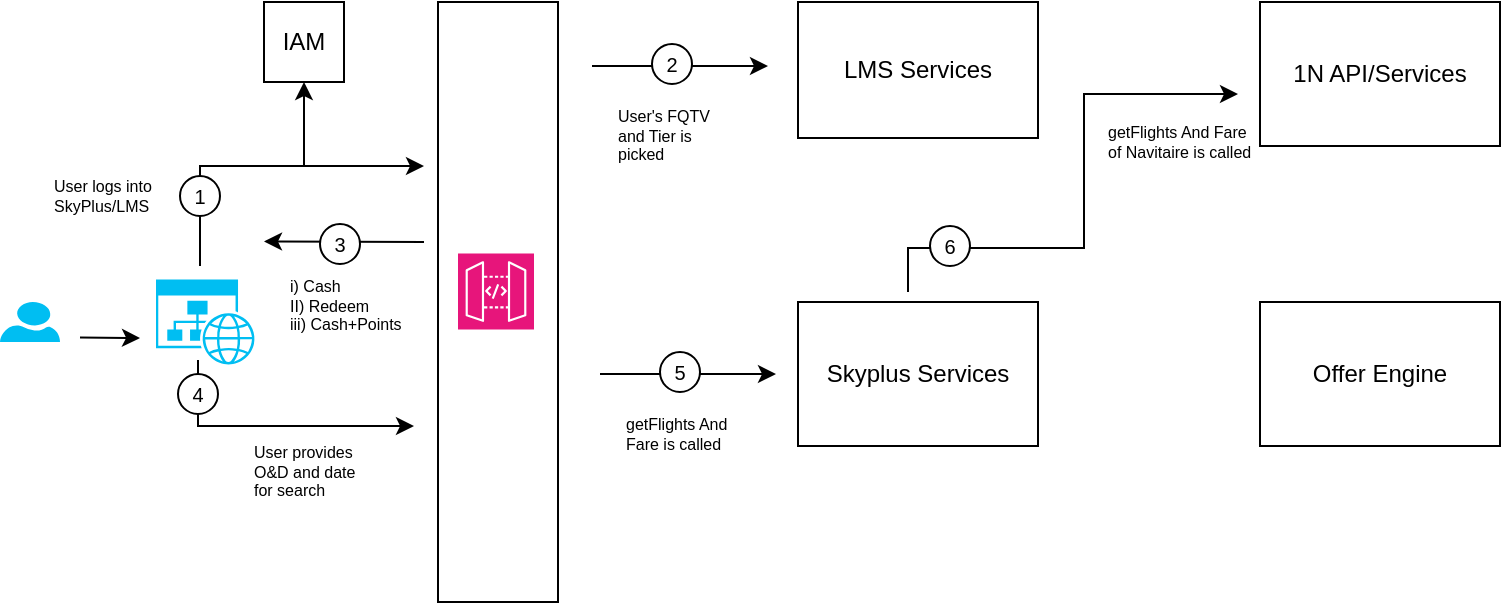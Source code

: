 <mxfile version="22.1.17" type="github">
  <diagram name="Page-1" id="OwfiVeOAE6O_KrkkMr-Q">
    <mxGraphModel dx="794" dy="454" grid="1" gridSize="11" guides="1" tooltips="1" connect="1" arrows="1" fold="1" page="1" pageScale="1" pageWidth="850" pageHeight="1100" math="0" shadow="0">
      <root>
        <mxCell id="0" />
        <mxCell id="1" parent="0" />
        <mxCell id="SMNPBds_AobCi2813BHv-42" value="" style="rounded=0;whiteSpace=wrap;html=1;" vertex="1" parent="1">
          <mxGeometry x="227" y="20" width="60" height="300" as="geometry" />
        </mxCell>
        <mxCell id="SMNPBds_AobCi2813BHv-37" value="" style="verticalLabelPosition=bottom;html=1;verticalAlign=top;align=center;strokeColor=none;fillColor=#00BEF2;shape=mxgraph.azure.user;" vertex="1" parent="1">
          <mxGeometry x="8" y="170" width="30" height="20" as="geometry" />
        </mxCell>
        <mxCell id="SMNPBds_AobCi2813BHv-39" value="" style="verticalLabelPosition=bottom;html=1;verticalAlign=top;align=center;strokeColor=none;fillColor=#00BEF2;shape=mxgraph.azure.website_generic;pointerEvents=1;" vertex="1" parent="1">
          <mxGeometry x="86" y="158.75" width="50" height="42.5" as="geometry" />
        </mxCell>
        <mxCell id="SMNPBds_AobCi2813BHv-41" value="" style="sketch=0;points=[[0,0,0],[0.25,0,0],[0.5,0,0],[0.75,0,0],[1,0,0],[0,1,0],[0.25,1,0],[0.5,1,0],[0.75,1,0],[1,1,0],[0,0.25,0],[0,0.5,0],[0,0.75,0],[1,0.25,0],[1,0.5,0],[1,0.75,0]];outlineConnect=0;fontColor=#232F3E;fillColor=#E7157B;strokeColor=#ffffff;dashed=0;verticalLabelPosition=bottom;verticalAlign=top;align=center;html=1;fontSize=12;fontStyle=0;aspect=fixed;shape=mxgraph.aws4.resourceIcon;resIcon=mxgraph.aws4.api_gateway;" vertex="1" parent="1">
          <mxGeometry x="237" y="145.75" width="38" height="38" as="geometry" />
        </mxCell>
        <mxCell id="SMNPBds_AobCi2813BHv-43" value="" style="endArrow=classic;html=1;rounded=0;" edge="1" parent="1">
          <mxGeometry width="50" height="50" relative="1" as="geometry">
            <mxPoint x="48" y="187.75" as="sourcePoint" />
            <mxPoint x="78" y="188" as="targetPoint" />
          </mxGeometry>
        </mxCell>
        <mxCell id="SMNPBds_AobCi2813BHv-44" value="" style="endArrow=classic;html=1;rounded=0;" edge="1" parent="1">
          <mxGeometry width="50" height="50" relative="1" as="geometry">
            <mxPoint x="108" y="152" as="sourcePoint" />
            <mxPoint x="220" y="102" as="targetPoint" />
            <Array as="points">
              <mxPoint x="108" y="102" />
            </Array>
          </mxGeometry>
        </mxCell>
        <mxCell id="SMNPBds_AobCi2813BHv-45" value="i) Cash&lt;br&gt;II) Redeem&lt;br&gt;iii) Cash+Points" style="text;html=1;strokeColor=none;fillColor=none;align=left;verticalAlign=top;whiteSpace=wrap;rounded=0;fontSize=8;" vertex="1" parent="1">
          <mxGeometry x="150.5" y="151" width="58.5" height="47" as="geometry" />
        </mxCell>
        <mxCell id="SMNPBds_AobCi2813BHv-48" value="IAM" style="rounded=0;whiteSpace=wrap;html=1;" vertex="1" parent="1">
          <mxGeometry x="140" y="20" width="40" height="40" as="geometry" />
        </mxCell>
        <mxCell id="SMNPBds_AobCi2813BHv-49" value="" style="endArrow=classic;html=1;rounded=0;entryX=0.5;entryY=1;entryDx=0;entryDy=0;" edge="1" parent="1" target="SMNPBds_AobCi2813BHv-48">
          <mxGeometry width="50" height="50" relative="1" as="geometry">
            <mxPoint x="160" y="102" as="sourcePoint" />
            <mxPoint x="200" y="52" as="targetPoint" />
          </mxGeometry>
        </mxCell>
        <mxCell id="SMNPBds_AobCi2813BHv-50" value="" style="endArrow=classic;html=1;rounded=0;" edge="1" parent="1">
          <mxGeometry width="50" height="50" relative="1" as="geometry">
            <mxPoint x="220" y="140" as="sourcePoint" />
            <mxPoint x="140" y="139.75" as="targetPoint" />
          </mxGeometry>
        </mxCell>
        <mxCell id="SMNPBds_AobCi2813BHv-52" value="" style="ellipse;whiteSpace=wrap;html=1;aspect=fixed;" vertex="1" parent="1">
          <mxGeometry x="168" y="131" width="20" height="20" as="geometry" />
        </mxCell>
        <mxCell id="SMNPBds_AobCi2813BHv-53" value="&lt;font style=&quot;font-size: 10px;&quot;&gt;3&lt;/font&gt;" style="text;html=1;strokeColor=none;fillColor=none;align=center;verticalAlign=middle;whiteSpace=wrap;rounded=0;" vertex="1" parent="1">
          <mxGeometry x="163" y="131" width="30" height="20" as="geometry" />
        </mxCell>
        <mxCell id="SMNPBds_AobCi2813BHv-47" value="" style="ellipse;whiteSpace=wrap;html=1;aspect=fixed;" vertex="1" parent="1">
          <mxGeometry x="98" y="107" width="20" height="20" as="geometry" />
        </mxCell>
        <mxCell id="SMNPBds_AobCi2813BHv-46" value="&lt;font style=&quot;font-size: 10px;&quot;&gt;1&lt;/font&gt;" style="text;html=1;strokeColor=none;fillColor=none;align=center;verticalAlign=middle;whiteSpace=wrap;rounded=0;" vertex="1" parent="1">
          <mxGeometry x="93" y="107" width="30" height="20" as="geometry" />
        </mxCell>
        <mxCell id="SMNPBds_AobCi2813BHv-54" value="User logs into SkyPlus/LMS" style="text;html=1;strokeColor=none;fillColor=none;align=left;verticalAlign=top;whiteSpace=wrap;rounded=0;fontSize=8;" vertex="1" parent="1">
          <mxGeometry x="32.5" y="100.5" width="58.5" height="38.5" as="geometry" />
        </mxCell>
        <mxCell id="SMNPBds_AobCi2813BHv-55" value="" style="endArrow=classic;html=1;rounded=0;" edge="1" parent="1">
          <mxGeometry width="50" height="50" relative="1" as="geometry">
            <mxPoint x="107" y="199" as="sourcePoint" />
            <mxPoint x="215" y="232" as="targetPoint" />
            <Array as="points">
              <mxPoint x="107" y="232" />
            </Array>
          </mxGeometry>
        </mxCell>
        <mxCell id="SMNPBds_AobCi2813BHv-56" value="" style="ellipse;whiteSpace=wrap;html=1;aspect=fixed;" vertex="1" parent="1">
          <mxGeometry x="97" y="206" width="20" height="20" as="geometry" />
        </mxCell>
        <mxCell id="SMNPBds_AobCi2813BHv-57" value="&lt;font style=&quot;font-size: 10px;&quot;&gt;4&lt;/font&gt;" style="text;html=1;strokeColor=none;fillColor=none;align=center;verticalAlign=middle;whiteSpace=wrap;rounded=0;" vertex="1" parent="1">
          <mxGeometry x="92" y="206" width="30" height="20" as="geometry" />
        </mxCell>
        <mxCell id="SMNPBds_AobCi2813BHv-58" value="User provides O&amp;amp;D and date for search" style="text;html=1;strokeColor=none;fillColor=none;align=left;verticalAlign=top;whiteSpace=wrap;rounded=0;fontSize=8;" vertex="1" parent="1">
          <mxGeometry x="132.5" y="233.5" width="58.5" height="38.5" as="geometry" />
        </mxCell>
        <mxCell id="SMNPBds_AobCi2813BHv-59" value="LMS Services" style="rounded=0;whiteSpace=wrap;html=1;" vertex="1" parent="1">
          <mxGeometry x="407" y="20" width="120" height="68" as="geometry" />
        </mxCell>
        <mxCell id="SMNPBds_AobCi2813BHv-60" value="Skyplus Services" style="rounded=0;whiteSpace=wrap;html=1;" vertex="1" parent="1">
          <mxGeometry x="407" y="170" width="120" height="72" as="geometry" />
        </mxCell>
        <mxCell id="SMNPBds_AobCi2813BHv-61" value="" style="endArrow=classic;html=1;rounded=0;" edge="1" parent="1">
          <mxGeometry width="50" height="50" relative="1" as="geometry">
            <mxPoint x="308" y="206" as="sourcePoint" />
            <mxPoint x="396" y="206" as="targetPoint" />
          </mxGeometry>
        </mxCell>
        <mxCell id="SMNPBds_AobCi2813BHv-62" value="" style="ellipse;whiteSpace=wrap;html=1;aspect=fixed;" vertex="1" parent="1">
          <mxGeometry x="338" y="195" width="20" height="20" as="geometry" />
        </mxCell>
        <mxCell id="SMNPBds_AobCi2813BHv-63" value="&lt;font style=&quot;font-size: 10px;&quot;&gt;5&lt;/font&gt;" style="text;html=1;strokeColor=none;fillColor=none;align=center;verticalAlign=middle;whiteSpace=wrap;rounded=0;" vertex="1" parent="1">
          <mxGeometry x="333" y="195" width="30" height="20" as="geometry" />
        </mxCell>
        <mxCell id="SMNPBds_AobCi2813BHv-64" value="getFlights And Fare is called" style="text;html=1;strokeColor=none;fillColor=none;align=left;verticalAlign=top;whiteSpace=wrap;rounded=0;fontSize=8;" vertex="1" parent="1">
          <mxGeometry x="318.75" y="220" width="58.5" height="33" as="geometry" />
        </mxCell>
        <mxCell id="SMNPBds_AobCi2813BHv-65" value="Offer Engine" style="rounded=0;whiteSpace=wrap;html=1;" vertex="1" parent="1">
          <mxGeometry x="638" y="170" width="120" height="72" as="geometry" />
        </mxCell>
        <mxCell id="SMNPBds_AobCi2813BHv-66" value="" style="endArrow=classic;html=1;rounded=0;" edge="1" parent="1">
          <mxGeometry width="50" height="50" relative="1" as="geometry">
            <mxPoint x="462" y="165" as="sourcePoint" />
            <mxPoint x="627" y="66" as="targetPoint" />
            <Array as="points">
              <mxPoint x="462" y="143" />
              <mxPoint x="550" y="143" />
              <mxPoint x="550" y="66" />
              <mxPoint x="605" y="66" />
            </Array>
          </mxGeometry>
        </mxCell>
        <mxCell id="SMNPBds_AobCi2813BHv-67" value="" style="ellipse;whiteSpace=wrap;html=1;aspect=fixed;" vertex="1" parent="1">
          <mxGeometry x="473" y="132" width="20" height="20" as="geometry" />
        </mxCell>
        <mxCell id="SMNPBds_AobCi2813BHv-68" value="&lt;span style=&quot;font-size: 10px;&quot;&gt;6&lt;/span&gt;" style="text;html=1;strokeColor=none;fillColor=none;align=center;verticalAlign=middle;whiteSpace=wrap;rounded=0;" vertex="1" parent="1">
          <mxGeometry x="468" y="132" width="30" height="20" as="geometry" />
        </mxCell>
        <mxCell id="SMNPBds_AobCi2813BHv-70" value="1N API/Services" style="rounded=0;whiteSpace=wrap;html=1;" vertex="1" parent="1">
          <mxGeometry x="638" y="20" width="120" height="72" as="geometry" />
        </mxCell>
        <mxCell id="SMNPBds_AobCi2813BHv-71" value="getFlights And Fare of Navitaire is called" style="text;html=1;strokeColor=none;fillColor=none;align=left;verticalAlign=top;whiteSpace=wrap;rounded=0;fontSize=8;" vertex="1" parent="1">
          <mxGeometry x="559.75" y="74" width="78.25" height="33" as="geometry" />
        </mxCell>
        <mxCell id="SMNPBds_AobCi2813BHv-72" value="" style="endArrow=classic;html=1;rounded=0;" edge="1" parent="1">
          <mxGeometry width="50" height="50" relative="1" as="geometry">
            <mxPoint x="304" y="52" as="sourcePoint" />
            <mxPoint x="392" y="52" as="targetPoint" />
          </mxGeometry>
        </mxCell>
        <mxCell id="SMNPBds_AobCi2813BHv-73" value="" style="ellipse;whiteSpace=wrap;html=1;aspect=fixed;" vertex="1" parent="1">
          <mxGeometry x="334" y="41" width="20" height="20" as="geometry" />
        </mxCell>
        <mxCell id="SMNPBds_AobCi2813BHv-74" value="&lt;font style=&quot;font-size: 10px;&quot;&gt;2&lt;/font&gt;" style="text;html=1;strokeColor=none;fillColor=none;align=center;verticalAlign=middle;whiteSpace=wrap;rounded=0;" vertex="1" parent="1">
          <mxGeometry x="329" y="41" width="30" height="20" as="geometry" />
        </mxCell>
        <mxCell id="SMNPBds_AobCi2813BHv-75" value="User&#39;s FQTV and Tier is picked" style="text;html=1;strokeColor=none;fillColor=none;align=left;verticalAlign=top;whiteSpace=wrap;rounded=0;fontSize=8;" vertex="1" parent="1">
          <mxGeometry x="314.75" y="66" width="58.5" height="33" as="geometry" />
        </mxCell>
      </root>
    </mxGraphModel>
  </diagram>
</mxfile>
